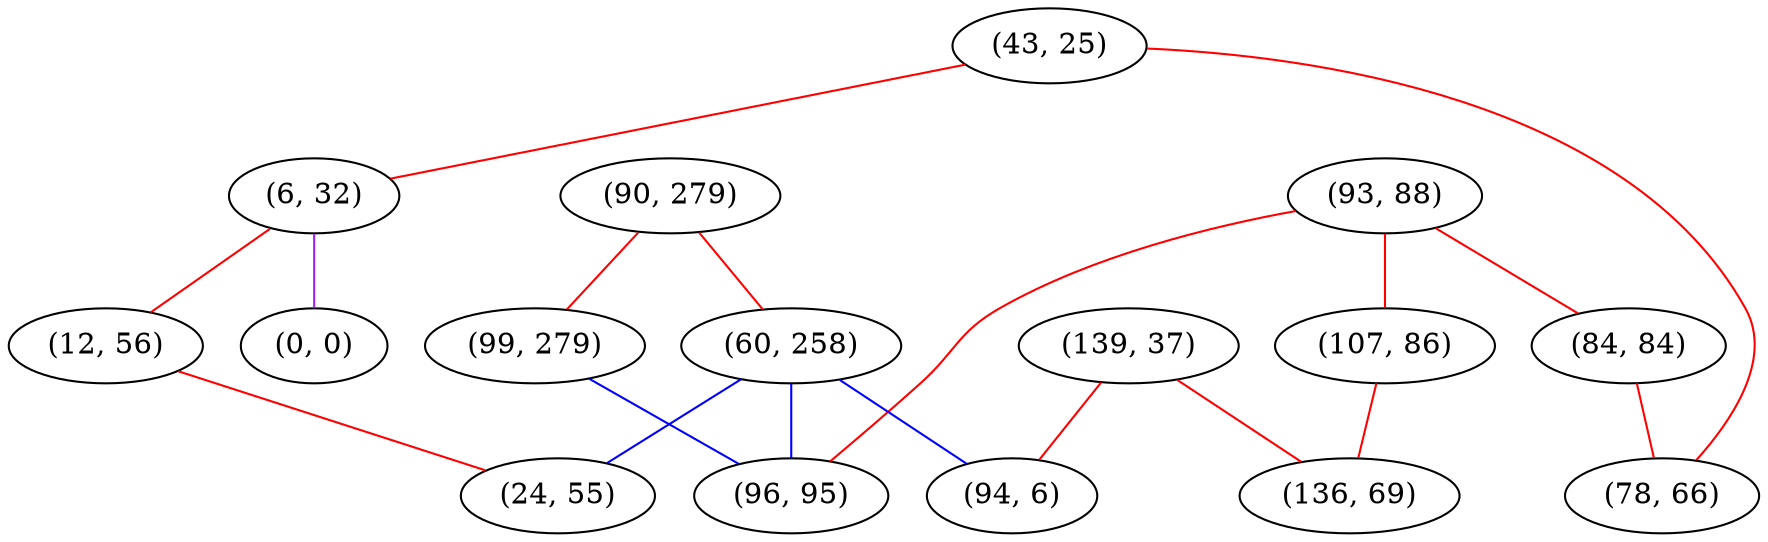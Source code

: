 graph "" {
"(43, 25)";
"(93, 88)";
"(139, 37)";
"(90, 279)";
"(99, 279)";
"(84, 84)";
"(6, 32)";
"(107, 86)";
"(12, 56)";
"(60, 258)";
"(96, 95)";
"(0, 0)";
"(24, 55)";
"(78, 66)";
"(136, 69)";
"(94, 6)";
"(43, 25)" -- "(78, 66)"  [color=red, key=0, weight=1];
"(43, 25)" -- "(6, 32)"  [color=red, key=0, weight=1];
"(93, 88)" -- "(84, 84)"  [color=red, key=0, weight=1];
"(93, 88)" -- "(107, 86)"  [color=red, key=0, weight=1];
"(93, 88)" -- "(96, 95)"  [color=red, key=0, weight=1];
"(139, 37)" -- "(136, 69)"  [color=red, key=0, weight=1];
"(139, 37)" -- "(94, 6)"  [color=red, key=0, weight=1];
"(90, 279)" -- "(60, 258)"  [color=red, key=0, weight=1];
"(90, 279)" -- "(99, 279)"  [color=red, key=0, weight=1];
"(99, 279)" -- "(96, 95)"  [color=blue, key=0, weight=3];
"(84, 84)" -- "(78, 66)"  [color=red, key=0, weight=1];
"(6, 32)" -- "(0, 0)"  [color=purple, key=0, weight=4];
"(6, 32)" -- "(12, 56)"  [color=red, key=0, weight=1];
"(107, 86)" -- "(136, 69)"  [color=red, key=0, weight=1];
"(12, 56)" -- "(24, 55)"  [color=red, key=0, weight=1];
"(60, 258)" -- "(96, 95)"  [color=blue, key=0, weight=3];
"(60, 258)" -- "(24, 55)"  [color=blue, key=0, weight=3];
"(60, 258)" -- "(94, 6)"  [color=blue, key=0, weight=3];
}
